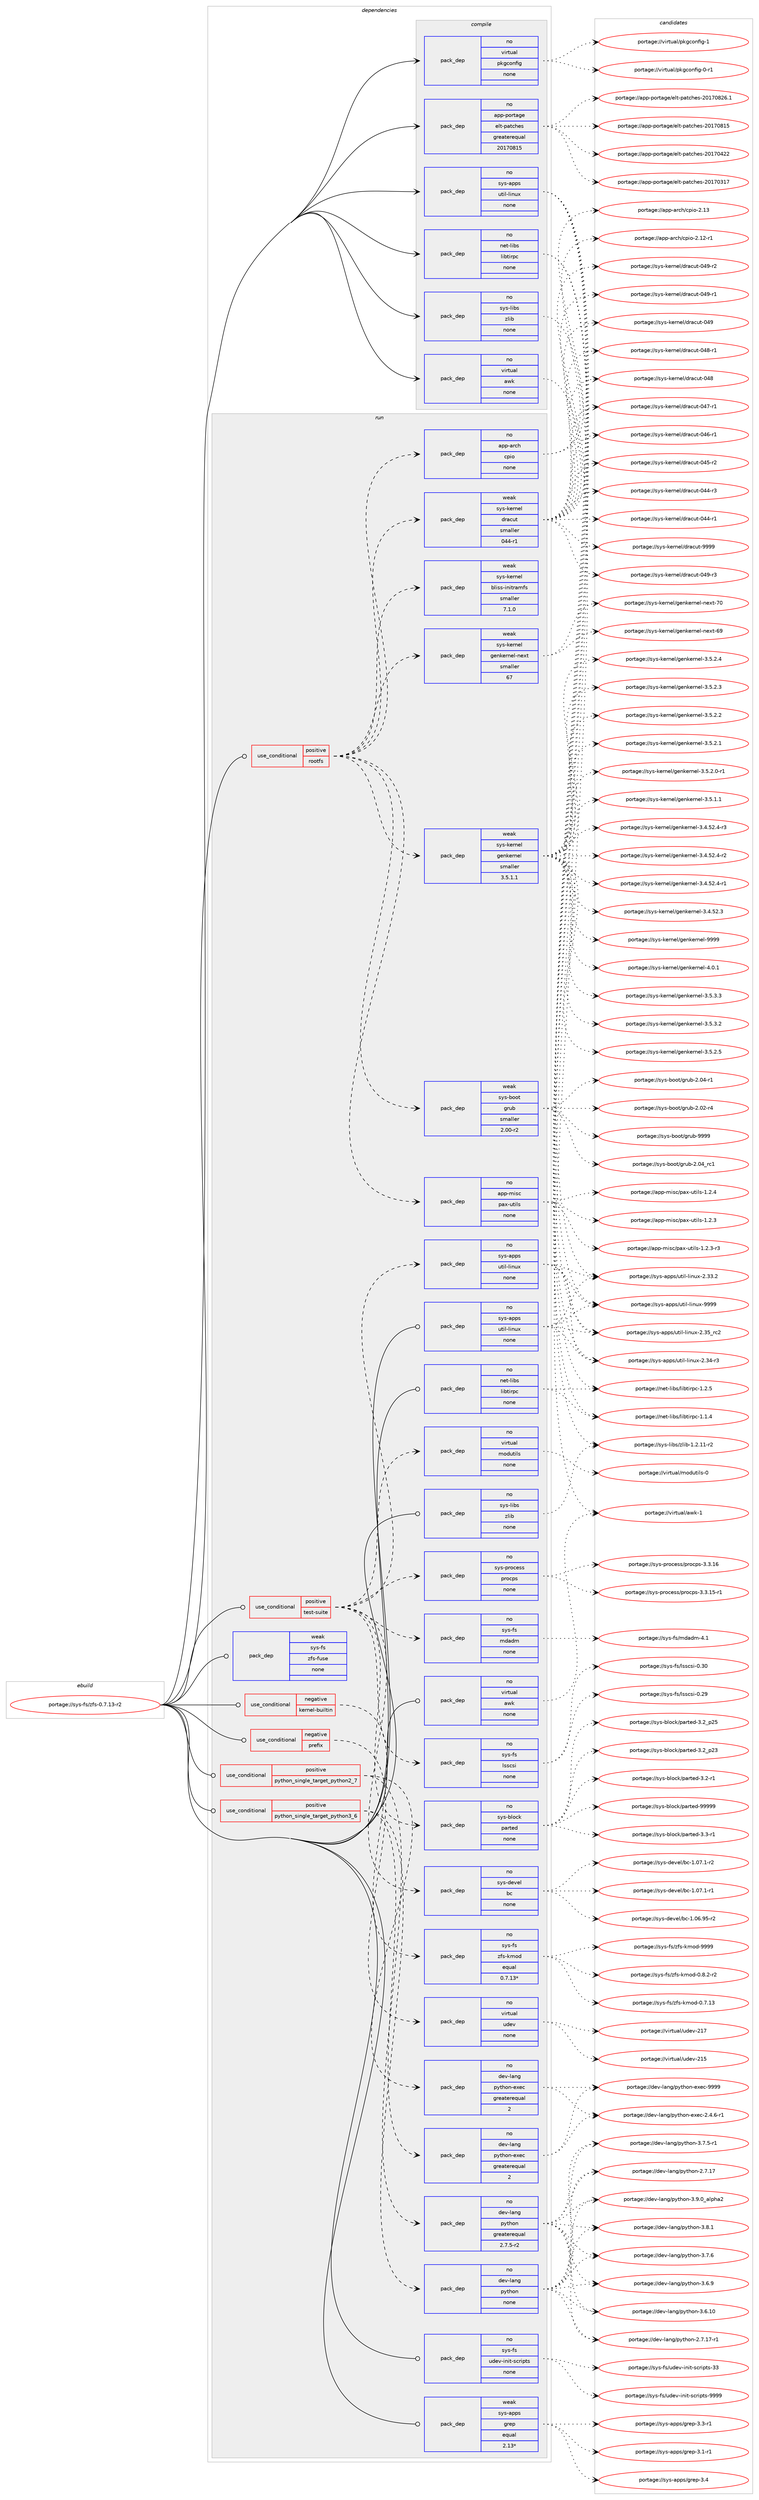 digraph prolog {

# *************
# Graph options
# *************

newrank=true;
concentrate=true;
compound=true;
graph [rankdir=LR,fontname=Helvetica,fontsize=10,ranksep=1.5];#, ranksep=2.5, nodesep=0.2];
edge  [arrowhead=vee];
node  [fontname=Helvetica,fontsize=10];

# **********
# The ebuild
# **********

subgraph cluster_leftcol {
color=gray;
rank=same;
label=<<i>ebuild</i>>;
id [label="portage://sys-fs/zfs-0.7.13-r2", color=red, width=4, href="../sys-fs/zfs-0.7.13-r2.svg"];
}

# ****************
# The dependencies
# ****************

subgraph cluster_midcol {
color=gray;
label=<<i>dependencies</i>>;
subgraph cluster_compile {
fillcolor="#eeeeee";
style=filled;
label=<<i>compile</i>>;
subgraph pack37949 {
dependency48267 [label=<<TABLE BORDER="0" CELLBORDER="1" CELLSPACING="0" CELLPADDING="4" WIDTH="220"><TR><TD ROWSPAN="6" CELLPADDING="30">pack_dep</TD></TR><TR><TD WIDTH="110">no</TD></TR><TR><TD>app-portage</TD></TR><TR><TD>elt-patches</TD></TR><TR><TD>greaterequal</TD></TR><TR><TD>20170815</TD></TR></TABLE>>, shape=none, color=blue];
}
id:e -> dependency48267:w [weight=20,style="solid",arrowhead="vee"];
subgraph pack37950 {
dependency48268 [label=<<TABLE BORDER="0" CELLBORDER="1" CELLSPACING="0" CELLPADDING="4" WIDTH="220"><TR><TD ROWSPAN="6" CELLPADDING="30">pack_dep</TD></TR><TR><TD WIDTH="110">no</TD></TR><TR><TD>net-libs</TD></TR><TR><TD>libtirpc</TD></TR><TR><TD>none</TD></TR><TR><TD></TD></TR></TABLE>>, shape=none, color=blue];
}
id:e -> dependency48268:w [weight=20,style="solid",arrowhead="vee"];
subgraph pack37951 {
dependency48269 [label=<<TABLE BORDER="0" CELLBORDER="1" CELLSPACING="0" CELLPADDING="4" WIDTH="220"><TR><TD ROWSPAN="6" CELLPADDING="30">pack_dep</TD></TR><TR><TD WIDTH="110">no</TD></TR><TR><TD>sys-apps</TD></TR><TR><TD>util-linux</TD></TR><TR><TD>none</TD></TR><TR><TD></TD></TR></TABLE>>, shape=none, color=blue];
}
id:e -> dependency48269:w [weight=20,style="solid",arrowhead="vee"];
subgraph pack37952 {
dependency48270 [label=<<TABLE BORDER="0" CELLBORDER="1" CELLSPACING="0" CELLPADDING="4" WIDTH="220"><TR><TD ROWSPAN="6" CELLPADDING="30">pack_dep</TD></TR><TR><TD WIDTH="110">no</TD></TR><TR><TD>sys-libs</TD></TR><TR><TD>zlib</TD></TR><TR><TD>none</TD></TR><TR><TD></TD></TR></TABLE>>, shape=none, color=blue];
}
id:e -> dependency48270:w [weight=20,style="solid",arrowhead="vee"];
subgraph pack37953 {
dependency48271 [label=<<TABLE BORDER="0" CELLBORDER="1" CELLSPACING="0" CELLPADDING="4" WIDTH="220"><TR><TD ROWSPAN="6" CELLPADDING="30">pack_dep</TD></TR><TR><TD WIDTH="110">no</TD></TR><TR><TD>virtual</TD></TR><TR><TD>awk</TD></TR><TR><TD>none</TD></TR><TR><TD></TD></TR></TABLE>>, shape=none, color=blue];
}
id:e -> dependency48271:w [weight=20,style="solid",arrowhead="vee"];
subgraph pack37954 {
dependency48272 [label=<<TABLE BORDER="0" CELLBORDER="1" CELLSPACING="0" CELLPADDING="4" WIDTH="220"><TR><TD ROWSPAN="6" CELLPADDING="30">pack_dep</TD></TR><TR><TD WIDTH="110">no</TD></TR><TR><TD>virtual</TD></TR><TR><TD>pkgconfig</TD></TR><TR><TD>none</TD></TR><TR><TD></TD></TR></TABLE>>, shape=none, color=blue];
}
id:e -> dependency48272:w [weight=20,style="solid",arrowhead="vee"];
}
subgraph cluster_compileandrun {
fillcolor="#eeeeee";
style=filled;
label=<<i>compile and run</i>>;
}
subgraph cluster_run {
fillcolor="#eeeeee";
style=filled;
label=<<i>run</i>>;
subgraph cond9109 {
dependency48273 [label=<<TABLE BORDER="0" CELLBORDER="1" CELLSPACING="0" CELLPADDING="4"><TR><TD ROWSPAN="3" CELLPADDING="10">use_conditional</TD></TR><TR><TD>negative</TD></TR><TR><TD>kernel-builtin</TD></TR></TABLE>>, shape=none, color=red];
subgraph pack37955 {
dependency48274 [label=<<TABLE BORDER="0" CELLBORDER="1" CELLSPACING="0" CELLPADDING="4" WIDTH="220"><TR><TD ROWSPAN="6" CELLPADDING="30">pack_dep</TD></TR><TR><TD WIDTH="110">no</TD></TR><TR><TD>sys-fs</TD></TR><TR><TD>zfs-kmod</TD></TR><TR><TD>equal</TD></TR><TR><TD>0.7.13*</TD></TR></TABLE>>, shape=none, color=blue];
}
dependency48273:e -> dependency48274:w [weight=20,style="dashed",arrowhead="vee"];
}
id:e -> dependency48273:w [weight=20,style="solid",arrowhead="odot"];
subgraph cond9110 {
dependency48275 [label=<<TABLE BORDER="0" CELLBORDER="1" CELLSPACING="0" CELLPADDING="4"><TR><TD ROWSPAN="3" CELLPADDING="10">use_conditional</TD></TR><TR><TD>negative</TD></TR><TR><TD>prefix</TD></TR></TABLE>>, shape=none, color=red];
subgraph pack37956 {
dependency48276 [label=<<TABLE BORDER="0" CELLBORDER="1" CELLSPACING="0" CELLPADDING="4" WIDTH="220"><TR><TD ROWSPAN="6" CELLPADDING="30">pack_dep</TD></TR><TR><TD WIDTH="110">no</TD></TR><TR><TD>virtual</TD></TR><TR><TD>udev</TD></TR><TR><TD>none</TD></TR><TR><TD></TD></TR></TABLE>>, shape=none, color=blue];
}
dependency48275:e -> dependency48276:w [weight=20,style="dashed",arrowhead="vee"];
}
id:e -> dependency48275:w [weight=20,style="solid",arrowhead="odot"];
subgraph cond9111 {
dependency48277 [label=<<TABLE BORDER="0" CELLBORDER="1" CELLSPACING="0" CELLPADDING="4"><TR><TD ROWSPAN="3" CELLPADDING="10">use_conditional</TD></TR><TR><TD>positive</TD></TR><TR><TD>python_single_target_python2_7</TD></TR></TABLE>>, shape=none, color=red];
subgraph pack37957 {
dependency48278 [label=<<TABLE BORDER="0" CELLBORDER="1" CELLSPACING="0" CELLPADDING="4" WIDTH="220"><TR><TD ROWSPAN="6" CELLPADDING="30">pack_dep</TD></TR><TR><TD WIDTH="110">no</TD></TR><TR><TD>dev-lang</TD></TR><TR><TD>python</TD></TR><TR><TD>greaterequal</TD></TR><TR><TD>2.7.5-r2</TD></TR></TABLE>>, shape=none, color=blue];
}
dependency48277:e -> dependency48278:w [weight=20,style="dashed",arrowhead="vee"];
subgraph pack37958 {
dependency48279 [label=<<TABLE BORDER="0" CELLBORDER="1" CELLSPACING="0" CELLPADDING="4" WIDTH="220"><TR><TD ROWSPAN="6" CELLPADDING="30">pack_dep</TD></TR><TR><TD WIDTH="110">no</TD></TR><TR><TD>dev-lang</TD></TR><TR><TD>python-exec</TD></TR><TR><TD>greaterequal</TD></TR><TR><TD>2</TD></TR></TABLE>>, shape=none, color=blue];
}
dependency48277:e -> dependency48279:w [weight=20,style="dashed",arrowhead="vee"];
}
id:e -> dependency48277:w [weight=20,style="solid",arrowhead="odot"];
subgraph cond9112 {
dependency48280 [label=<<TABLE BORDER="0" CELLBORDER="1" CELLSPACING="0" CELLPADDING="4"><TR><TD ROWSPAN="3" CELLPADDING="10">use_conditional</TD></TR><TR><TD>positive</TD></TR><TR><TD>python_single_target_python3_6</TD></TR></TABLE>>, shape=none, color=red];
subgraph pack37959 {
dependency48281 [label=<<TABLE BORDER="0" CELLBORDER="1" CELLSPACING="0" CELLPADDING="4" WIDTH="220"><TR><TD ROWSPAN="6" CELLPADDING="30">pack_dep</TD></TR><TR><TD WIDTH="110">no</TD></TR><TR><TD>dev-lang</TD></TR><TR><TD>python</TD></TR><TR><TD>none</TD></TR><TR><TD></TD></TR></TABLE>>, shape=none, color=blue];
}
dependency48280:e -> dependency48281:w [weight=20,style="dashed",arrowhead="vee"];
subgraph pack37960 {
dependency48282 [label=<<TABLE BORDER="0" CELLBORDER="1" CELLSPACING="0" CELLPADDING="4" WIDTH="220"><TR><TD ROWSPAN="6" CELLPADDING="30">pack_dep</TD></TR><TR><TD WIDTH="110">no</TD></TR><TR><TD>dev-lang</TD></TR><TR><TD>python-exec</TD></TR><TR><TD>greaterequal</TD></TR><TR><TD>2</TD></TR></TABLE>>, shape=none, color=blue];
}
dependency48280:e -> dependency48282:w [weight=20,style="dashed",arrowhead="vee"];
}
id:e -> dependency48280:w [weight=20,style="solid",arrowhead="odot"];
subgraph cond9113 {
dependency48283 [label=<<TABLE BORDER="0" CELLBORDER="1" CELLSPACING="0" CELLPADDING="4"><TR><TD ROWSPAN="3" CELLPADDING="10">use_conditional</TD></TR><TR><TD>positive</TD></TR><TR><TD>rootfs</TD></TR></TABLE>>, shape=none, color=red];
subgraph pack37961 {
dependency48284 [label=<<TABLE BORDER="0" CELLBORDER="1" CELLSPACING="0" CELLPADDING="4" WIDTH="220"><TR><TD ROWSPAN="6" CELLPADDING="30">pack_dep</TD></TR><TR><TD WIDTH="110">no</TD></TR><TR><TD>app-arch</TD></TR><TR><TD>cpio</TD></TR><TR><TD>none</TD></TR><TR><TD></TD></TR></TABLE>>, shape=none, color=blue];
}
dependency48283:e -> dependency48284:w [weight=20,style="dashed",arrowhead="vee"];
subgraph pack37962 {
dependency48285 [label=<<TABLE BORDER="0" CELLBORDER="1" CELLSPACING="0" CELLPADDING="4" WIDTH="220"><TR><TD ROWSPAN="6" CELLPADDING="30">pack_dep</TD></TR><TR><TD WIDTH="110">no</TD></TR><TR><TD>app-misc</TD></TR><TR><TD>pax-utils</TD></TR><TR><TD>none</TD></TR><TR><TD></TD></TR></TABLE>>, shape=none, color=blue];
}
dependency48283:e -> dependency48285:w [weight=20,style="dashed",arrowhead="vee"];
subgraph pack37963 {
dependency48286 [label=<<TABLE BORDER="0" CELLBORDER="1" CELLSPACING="0" CELLPADDING="4" WIDTH="220"><TR><TD ROWSPAN="6" CELLPADDING="30">pack_dep</TD></TR><TR><TD WIDTH="110">weak</TD></TR><TR><TD>sys-boot</TD></TR><TR><TD>grub</TD></TR><TR><TD>smaller</TD></TR><TR><TD>2.00-r2</TD></TR></TABLE>>, shape=none, color=blue];
}
dependency48283:e -> dependency48286:w [weight=20,style="dashed",arrowhead="vee"];
subgraph pack37964 {
dependency48287 [label=<<TABLE BORDER="0" CELLBORDER="1" CELLSPACING="0" CELLPADDING="4" WIDTH="220"><TR><TD ROWSPAN="6" CELLPADDING="30">pack_dep</TD></TR><TR><TD WIDTH="110">weak</TD></TR><TR><TD>sys-kernel</TD></TR><TR><TD>genkernel</TD></TR><TR><TD>smaller</TD></TR><TR><TD>3.5.1.1</TD></TR></TABLE>>, shape=none, color=blue];
}
dependency48283:e -> dependency48287:w [weight=20,style="dashed",arrowhead="vee"];
subgraph pack37965 {
dependency48288 [label=<<TABLE BORDER="0" CELLBORDER="1" CELLSPACING="0" CELLPADDING="4" WIDTH="220"><TR><TD ROWSPAN="6" CELLPADDING="30">pack_dep</TD></TR><TR><TD WIDTH="110">weak</TD></TR><TR><TD>sys-kernel</TD></TR><TR><TD>genkernel-next</TD></TR><TR><TD>smaller</TD></TR><TR><TD>67</TD></TR></TABLE>>, shape=none, color=blue];
}
dependency48283:e -> dependency48288:w [weight=20,style="dashed",arrowhead="vee"];
subgraph pack37966 {
dependency48289 [label=<<TABLE BORDER="0" CELLBORDER="1" CELLSPACING="0" CELLPADDING="4" WIDTH="220"><TR><TD ROWSPAN="6" CELLPADDING="30">pack_dep</TD></TR><TR><TD WIDTH="110">weak</TD></TR><TR><TD>sys-kernel</TD></TR><TR><TD>bliss-initramfs</TD></TR><TR><TD>smaller</TD></TR><TR><TD>7.1.0</TD></TR></TABLE>>, shape=none, color=blue];
}
dependency48283:e -> dependency48289:w [weight=20,style="dashed",arrowhead="vee"];
subgraph pack37967 {
dependency48290 [label=<<TABLE BORDER="0" CELLBORDER="1" CELLSPACING="0" CELLPADDING="4" WIDTH="220"><TR><TD ROWSPAN="6" CELLPADDING="30">pack_dep</TD></TR><TR><TD WIDTH="110">weak</TD></TR><TR><TD>sys-kernel</TD></TR><TR><TD>dracut</TD></TR><TR><TD>smaller</TD></TR><TR><TD>044-r1</TD></TR></TABLE>>, shape=none, color=blue];
}
dependency48283:e -> dependency48290:w [weight=20,style="dashed",arrowhead="vee"];
}
id:e -> dependency48283:w [weight=20,style="solid",arrowhead="odot"];
subgraph cond9114 {
dependency48291 [label=<<TABLE BORDER="0" CELLBORDER="1" CELLSPACING="0" CELLPADDING="4"><TR><TD ROWSPAN="3" CELLPADDING="10">use_conditional</TD></TR><TR><TD>positive</TD></TR><TR><TD>test-suite</TD></TR></TABLE>>, shape=none, color=red];
subgraph pack37968 {
dependency48292 [label=<<TABLE BORDER="0" CELLBORDER="1" CELLSPACING="0" CELLPADDING="4" WIDTH="220"><TR><TD ROWSPAN="6" CELLPADDING="30">pack_dep</TD></TR><TR><TD WIDTH="110">no</TD></TR><TR><TD>sys-apps</TD></TR><TR><TD>util-linux</TD></TR><TR><TD>none</TD></TR><TR><TD></TD></TR></TABLE>>, shape=none, color=blue];
}
dependency48291:e -> dependency48292:w [weight=20,style="dashed",arrowhead="vee"];
subgraph pack37969 {
dependency48293 [label=<<TABLE BORDER="0" CELLBORDER="1" CELLSPACING="0" CELLPADDING="4" WIDTH="220"><TR><TD ROWSPAN="6" CELLPADDING="30">pack_dep</TD></TR><TR><TD WIDTH="110">no</TD></TR><TR><TD>sys-devel</TD></TR><TR><TD>bc</TD></TR><TR><TD>none</TD></TR><TR><TD></TD></TR></TABLE>>, shape=none, color=blue];
}
dependency48291:e -> dependency48293:w [weight=20,style="dashed",arrowhead="vee"];
subgraph pack37970 {
dependency48294 [label=<<TABLE BORDER="0" CELLBORDER="1" CELLSPACING="0" CELLPADDING="4" WIDTH="220"><TR><TD ROWSPAN="6" CELLPADDING="30">pack_dep</TD></TR><TR><TD WIDTH="110">no</TD></TR><TR><TD>sys-block</TD></TR><TR><TD>parted</TD></TR><TR><TD>none</TD></TR><TR><TD></TD></TR></TABLE>>, shape=none, color=blue];
}
dependency48291:e -> dependency48294:w [weight=20,style="dashed",arrowhead="vee"];
subgraph pack37971 {
dependency48295 [label=<<TABLE BORDER="0" CELLBORDER="1" CELLSPACING="0" CELLPADDING="4" WIDTH="220"><TR><TD ROWSPAN="6" CELLPADDING="30">pack_dep</TD></TR><TR><TD WIDTH="110">no</TD></TR><TR><TD>sys-fs</TD></TR><TR><TD>lsscsi</TD></TR><TR><TD>none</TD></TR><TR><TD></TD></TR></TABLE>>, shape=none, color=blue];
}
dependency48291:e -> dependency48295:w [weight=20,style="dashed",arrowhead="vee"];
subgraph pack37972 {
dependency48296 [label=<<TABLE BORDER="0" CELLBORDER="1" CELLSPACING="0" CELLPADDING="4" WIDTH="220"><TR><TD ROWSPAN="6" CELLPADDING="30">pack_dep</TD></TR><TR><TD WIDTH="110">no</TD></TR><TR><TD>sys-fs</TD></TR><TR><TD>mdadm</TD></TR><TR><TD>none</TD></TR><TR><TD></TD></TR></TABLE>>, shape=none, color=blue];
}
dependency48291:e -> dependency48296:w [weight=20,style="dashed",arrowhead="vee"];
subgraph pack37973 {
dependency48297 [label=<<TABLE BORDER="0" CELLBORDER="1" CELLSPACING="0" CELLPADDING="4" WIDTH="220"><TR><TD ROWSPAN="6" CELLPADDING="30">pack_dep</TD></TR><TR><TD WIDTH="110">no</TD></TR><TR><TD>sys-process</TD></TR><TR><TD>procps</TD></TR><TR><TD>none</TD></TR><TR><TD></TD></TR></TABLE>>, shape=none, color=blue];
}
dependency48291:e -> dependency48297:w [weight=20,style="dashed",arrowhead="vee"];
subgraph pack37974 {
dependency48298 [label=<<TABLE BORDER="0" CELLBORDER="1" CELLSPACING="0" CELLPADDING="4" WIDTH="220"><TR><TD ROWSPAN="6" CELLPADDING="30">pack_dep</TD></TR><TR><TD WIDTH="110">no</TD></TR><TR><TD>virtual</TD></TR><TR><TD>modutils</TD></TR><TR><TD>none</TD></TR><TR><TD></TD></TR></TABLE>>, shape=none, color=blue];
}
dependency48291:e -> dependency48298:w [weight=20,style="dashed",arrowhead="vee"];
}
id:e -> dependency48291:w [weight=20,style="solid",arrowhead="odot"];
subgraph pack37975 {
dependency48299 [label=<<TABLE BORDER="0" CELLBORDER="1" CELLSPACING="0" CELLPADDING="4" WIDTH="220"><TR><TD ROWSPAN="6" CELLPADDING="30">pack_dep</TD></TR><TR><TD WIDTH="110">no</TD></TR><TR><TD>net-libs</TD></TR><TR><TD>libtirpc</TD></TR><TR><TD>none</TD></TR><TR><TD></TD></TR></TABLE>>, shape=none, color=blue];
}
id:e -> dependency48299:w [weight=20,style="solid",arrowhead="odot"];
subgraph pack37976 {
dependency48300 [label=<<TABLE BORDER="0" CELLBORDER="1" CELLSPACING="0" CELLPADDING="4" WIDTH="220"><TR><TD ROWSPAN="6" CELLPADDING="30">pack_dep</TD></TR><TR><TD WIDTH="110">no</TD></TR><TR><TD>sys-apps</TD></TR><TR><TD>util-linux</TD></TR><TR><TD>none</TD></TR><TR><TD></TD></TR></TABLE>>, shape=none, color=blue];
}
id:e -> dependency48300:w [weight=20,style="solid",arrowhead="odot"];
subgraph pack37977 {
dependency48301 [label=<<TABLE BORDER="0" CELLBORDER="1" CELLSPACING="0" CELLPADDING="4" WIDTH="220"><TR><TD ROWSPAN="6" CELLPADDING="30">pack_dep</TD></TR><TR><TD WIDTH="110">no</TD></TR><TR><TD>sys-fs</TD></TR><TR><TD>udev-init-scripts</TD></TR><TR><TD>none</TD></TR><TR><TD></TD></TR></TABLE>>, shape=none, color=blue];
}
id:e -> dependency48301:w [weight=20,style="solid",arrowhead="odot"];
subgraph pack37978 {
dependency48302 [label=<<TABLE BORDER="0" CELLBORDER="1" CELLSPACING="0" CELLPADDING="4" WIDTH="220"><TR><TD ROWSPAN="6" CELLPADDING="30">pack_dep</TD></TR><TR><TD WIDTH="110">no</TD></TR><TR><TD>sys-libs</TD></TR><TR><TD>zlib</TD></TR><TR><TD>none</TD></TR><TR><TD></TD></TR></TABLE>>, shape=none, color=blue];
}
id:e -> dependency48302:w [weight=20,style="solid",arrowhead="odot"];
subgraph pack37979 {
dependency48303 [label=<<TABLE BORDER="0" CELLBORDER="1" CELLSPACING="0" CELLPADDING="4" WIDTH="220"><TR><TD ROWSPAN="6" CELLPADDING="30">pack_dep</TD></TR><TR><TD WIDTH="110">no</TD></TR><TR><TD>virtual</TD></TR><TR><TD>awk</TD></TR><TR><TD>none</TD></TR><TR><TD></TD></TR></TABLE>>, shape=none, color=blue];
}
id:e -> dependency48303:w [weight=20,style="solid",arrowhead="odot"];
subgraph pack37980 {
dependency48304 [label=<<TABLE BORDER="0" CELLBORDER="1" CELLSPACING="0" CELLPADDING="4" WIDTH="220"><TR><TD ROWSPAN="6" CELLPADDING="30">pack_dep</TD></TR><TR><TD WIDTH="110">weak</TD></TR><TR><TD>sys-apps</TD></TR><TR><TD>grep</TD></TR><TR><TD>equal</TD></TR><TR><TD>2.13*</TD></TR></TABLE>>, shape=none, color=blue];
}
id:e -> dependency48304:w [weight=20,style="solid",arrowhead="odot"];
subgraph pack37981 {
dependency48305 [label=<<TABLE BORDER="0" CELLBORDER="1" CELLSPACING="0" CELLPADDING="4" WIDTH="220"><TR><TD ROWSPAN="6" CELLPADDING="30">pack_dep</TD></TR><TR><TD WIDTH="110">weak</TD></TR><TR><TD>sys-fs</TD></TR><TR><TD>zfs-fuse</TD></TR><TR><TD>none</TD></TR><TR><TD></TD></TR></TABLE>>, shape=none, color=blue];
}
id:e -> dependency48305:w [weight=20,style="solid",arrowhead="odot"];
}
}

# **************
# The candidates
# **************

subgraph cluster_choices {
rank=same;
color=gray;
label=<<i>candidates</i>>;

subgraph choice37949 {
color=black;
nodesep=1;
choice971121124511211111411697103101471011081164511297116991041011154550484955485650544649 [label="portage://app-portage/elt-patches-20170826.1", color=red, width=4,href="../app-portage/elt-patches-20170826.1.svg"];
choice97112112451121111141169710310147101108116451129711699104101115455048495548564953 [label="portage://app-portage/elt-patches-20170815", color=red, width=4,href="../app-portage/elt-patches-20170815.svg"];
choice97112112451121111141169710310147101108116451129711699104101115455048495548525050 [label="portage://app-portage/elt-patches-20170422", color=red, width=4,href="../app-portage/elt-patches-20170422.svg"];
choice97112112451121111141169710310147101108116451129711699104101115455048495548514955 [label="portage://app-portage/elt-patches-20170317", color=red, width=4,href="../app-portage/elt-patches-20170317.svg"];
dependency48267:e -> choice971121124511211111411697103101471011081164511297116991041011154550484955485650544649:w [style=dotted,weight="100"];
dependency48267:e -> choice97112112451121111141169710310147101108116451129711699104101115455048495548564953:w [style=dotted,weight="100"];
dependency48267:e -> choice97112112451121111141169710310147101108116451129711699104101115455048495548525050:w [style=dotted,weight="100"];
dependency48267:e -> choice97112112451121111141169710310147101108116451129711699104101115455048495548514955:w [style=dotted,weight="100"];
}
subgraph choice37950 {
color=black;
nodesep=1;
choice1101011164510810598115471081059811610511411299454946504653 [label="portage://net-libs/libtirpc-1.2.5", color=red, width=4,href="../net-libs/libtirpc-1.2.5.svg"];
choice1101011164510810598115471081059811610511411299454946494652 [label="portage://net-libs/libtirpc-1.1.4", color=red, width=4,href="../net-libs/libtirpc-1.1.4.svg"];
dependency48268:e -> choice1101011164510810598115471081059811610511411299454946504653:w [style=dotted,weight="100"];
dependency48268:e -> choice1101011164510810598115471081059811610511411299454946494652:w [style=dotted,weight="100"];
}
subgraph choice37951 {
color=black;
nodesep=1;
choice115121115459711211211547117116105108451081051101171204557575757 [label="portage://sys-apps/util-linux-9999", color=red, width=4,href="../sys-apps/util-linux-9999.svg"];
choice115121115459711211211547117116105108451081051101171204550465153951149950 [label="portage://sys-apps/util-linux-2.35_rc2", color=red, width=4,href="../sys-apps/util-linux-2.35_rc2.svg"];
choice1151211154597112112115471171161051084510810511011712045504651524511451 [label="portage://sys-apps/util-linux-2.34-r3", color=red, width=4,href="../sys-apps/util-linux-2.34-r3.svg"];
choice1151211154597112112115471171161051084510810511011712045504651514650 [label="portage://sys-apps/util-linux-2.33.2", color=red, width=4,href="../sys-apps/util-linux-2.33.2.svg"];
dependency48269:e -> choice115121115459711211211547117116105108451081051101171204557575757:w [style=dotted,weight="100"];
dependency48269:e -> choice115121115459711211211547117116105108451081051101171204550465153951149950:w [style=dotted,weight="100"];
dependency48269:e -> choice1151211154597112112115471171161051084510810511011712045504651524511451:w [style=dotted,weight="100"];
dependency48269:e -> choice1151211154597112112115471171161051084510810511011712045504651514650:w [style=dotted,weight="100"];
}
subgraph choice37952 {
color=black;
nodesep=1;
choice11512111545108105981154712210810598454946504649494511450 [label="portage://sys-libs/zlib-1.2.11-r2", color=red, width=4,href="../sys-libs/zlib-1.2.11-r2.svg"];
dependency48270:e -> choice11512111545108105981154712210810598454946504649494511450:w [style=dotted,weight="100"];
}
subgraph choice37953 {
color=black;
nodesep=1;
choice1181051141161179710847971191074549 [label="portage://virtual/awk-1", color=red, width=4,href="../virtual/awk-1.svg"];
dependency48271:e -> choice1181051141161179710847971191074549:w [style=dotted,weight="100"];
}
subgraph choice37954 {
color=black;
nodesep=1;
choice1181051141161179710847112107103991111101021051034549 [label="portage://virtual/pkgconfig-1", color=red, width=4,href="../virtual/pkgconfig-1.svg"];
choice11810511411611797108471121071039911111010210510345484511449 [label="portage://virtual/pkgconfig-0-r1", color=red, width=4,href="../virtual/pkgconfig-0-r1.svg"];
dependency48272:e -> choice1181051141161179710847112107103991111101021051034549:w [style=dotted,weight="100"];
dependency48272:e -> choice11810511411611797108471121071039911111010210510345484511449:w [style=dotted,weight="100"];
}
subgraph choice37955 {
color=black;
nodesep=1;
choice1151211154510211547122102115451071091111004557575757 [label="portage://sys-fs/zfs-kmod-9999", color=red, width=4,href="../sys-fs/zfs-kmod-9999.svg"];
choice1151211154510211547122102115451071091111004548465646504511450 [label="portage://sys-fs/zfs-kmod-0.8.2-r2", color=red, width=4,href="../sys-fs/zfs-kmod-0.8.2-r2.svg"];
choice11512111545102115471221021154510710911110045484655464951 [label="portage://sys-fs/zfs-kmod-0.7.13", color=red, width=4,href="../sys-fs/zfs-kmod-0.7.13.svg"];
dependency48274:e -> choice1151211154510211547122102115451071091111004557575757:w [style=dotted,weight="100"];
dependency48274:e -> choice1151211154510211547122102115451071091111004548465646504511450:w [style=dotted,weight="100"];
dependency48274:e -> choice11512111545102115471221021154510710911110045484655464951:w [style=dotted,weight="100"];
}
subgraph choice37956 {
color=black;
nodesep=1;
choice118105114116117971084711710010111845504955 [label="portage://virtual/udev-217", color=red, width=4,href="../virtual/udev-217.svg"];
choice118105114116117971084711710010111845504953 [label="portage://virtual/udev-215", color=red, width=4,href="../virtual/udev-215.svg"];
dependency48276:e -> choice118105114116117971084711710010111845504955:w [style=dotted,weight="100"];
dependency48276:e -> choice118105114116117971084711710010111845504953:w [style=dotted,weight="100"];
}
subgraph choice37957 {
color=black;
nodesep=1;
choice10010111845108971101034711212111610411111045514657464895971081121049750 [label="portage://dev-lang/python-3.9.0_alpha2", color=red, width=4,href="../dev-lang/python-3.9.0_alpha2.svg"];
choice100101118451089711010347112121116104111110455146564649 [label="portage://dev-lang/python-3.8.1", color=red, width=4,href="../dev-lang/python-3.8.1.svg"];
choice100101118451089711010347112121116104111110455146554654 [label="portage://dev-lang/python-3.7.6", color=red, width=4,href="../dev-lang/python-3.7.6.svg"];
choice1001011184510897110103471121211161041111104551465546534511449 [label="portage://dev-lang/python-3.7.5-r1", color=red, width=4,href="../dev-lang/python-3.7.5-r1.svg"];
choice100101118451089711010347112121116104111110455146544657 [label="portage://dev-lang/python-3.6.9", color=red, width=4,href="../dev-lang/python-3.6.9.svg"];
choice10010111845108971101034711212111610411111045514654464948 [label="portage://dev-lang/python-3.6.10", color=red, width=4,href="../dev-lang/python-3.6.10.svg"];
choice100101118451089711010347112121116104111110455046554649554511449 [label="portage://dev-lang/python-2.7.17-r1", color=red, width=4,href="../dev-lang/python-2.7.17-r1.svg"];
choice10010111845108971101034711212111610411111045504655464955 [label="portage://dev-lang/python-2.7.17", color=red, width=4,href="../dev-lang/python-2.7.17.svg"];
dependency48278:e -> choice10010111845108971101034711212111610411111045514657464895971081121049750:w [style=dotted,weight="100"];
dependency48278:e -> choice100101118451089711010347112121116104111110455146564649:w [style=dotted,weight="100"];
dependency48278:e -> choice100101118451089711010347112121116104111110455146554654:w [style=dotted,weight="100"];
dependency48278:e -> choice1001011184510897110103471121211161041111104551465546534511449:w [style=dotted,weight="100"];
dependency48278:e -> choice100101118451089711010347112121116104111110455146544657:w [style=dotted,weight="100"];
dependency48278:e -> choice10010111845108971101034711212111610411111045514654464948:w [style=dotted,weight="100"];
dependency48278:e -> choice100101118451089711010347112121116104111110455046554649554511449:w [style=dotted,weight="100"];
dependency48278:e -> choice10010111845108971101034711212111610411111045504655464955:w [style=dotted,weight="100"];
}
subgraph choice37958 {
color=black;
nodesep=1;
choice10010111845108971101034711212111610411111045101120101994557575757 [label="portage://dev-lang/python-exec-9999", color=red, width=4,href="../dev-lang/python-exec-9999.svg"];
choice10010111845108971101034711212111610411111045101120101994550465246544511449 [label="portage://dev-lang/python-exec-2.4.6-r1", color=red, width=4,href="../dev-lang/python-exec-2.4.6-r1.svg"];
dependency48279:e -> choice10010111845108971101034711212111610411111045101120101994557575757:w [style=dotted,weight="100"];
dependency48279:e -> choice10010111845108971101034711212111610411111045101120101994550465246544511449:w [style=dotted,weight="100"];
}
subgraph choice37959 {
color=black;
nodesep=1;
choice10010111845108971101034711212111610411111045514657464895971081121049750 [label="portage://dev-lang/python-3.9.0_alpha2", color=red, width=4,href="../dev-lang/python-3.9.0_alpha2.svg"];
choice100101118451089711010347112121116104111110455146564649 [label="portage://dev-lang/python-3.8.1", color=red, width=4,href="../dev-lang/python-3.8.1.svg"];
choice100101118451089711010347112121116104111110455146554654 [label="portage://dev-lang/python-3.7.6", color=red, width=4,href="../dev-lang/python-3.7.6.svg"];
choice1001011184510897110103471121211161041111104551465546534511449 [label="portage://dev-lang/python-3.7.5-r1", color=red, width=4,href="../dev-lang/python-3.7.5-r1.svg"];
choice100101118451089711010347112121116104111110455146544657 [label="portage://dev-lang/python-3.6.9", color=red, width=4,href="../dev-lang/python-3.6.9.svg"];
choice10010111845108971101034711212111610411111045514654464948 [label="portage://dev-lang/python-3.6.10", color=red, width=4,href="../dev-lang/python-3.6.10.svg"];
choice100101118451089711010347112121116104111110455046554649554511449 [label="portage://dev-lang/python-2.7.17-r1", color=red, width=4,href="../dev-lang/python-2.7.17-r1.svg"];
choice10010111845108971101034711212111610411111045504655464955 [label="portage://dev-lang/python-2.7.17", color=red, width=4,href="../dev-lang/python-2.7.17.svg"];
dependency48281:e -> choice10010111845108971101034711212111610411111045514657464895971081121049750:w [style=dotted,weight="100"];
dependency48281:e -> choice100101118451089711010347112121116104111110455146564649:w [style=dotted,weight="100"];
dependency48281:e -> choice100101118451089711010347112121116104111110455146554654:w [style=dotted,weight="100"];
dependency48281:e -> choice1001011184510897110103471121211161041111104551465546534511449:w [style=dotted,weight="100"];
dependency48281:e -> choice100101118451089711010347112121116104111110455146544657:w [style=dotted,weight="100"];
dependency48281:e -> choice10010111845108971101034711212111610411111045514654464948:w [style=dotted,weight="100"];
dependency48281:e -> choice100101118451089711010347112121116104111110455046554649554511449:w [style=dotted,weight="100"];
dependency48281:e -> choice10010111845108971101034711212111610411111045504655464955:w [style=dotted,weight="100"];
}
subgraph choice37960 {
color=black;
nodesep=1;
choice10010111845108971101034711212111610411111045101120101994557575757 [label="portage://dev-lang/python-exec-9999", color=red, width=4,href="../dev-lang/python-exec-9999.svg"];
choice10010111845108971101034711212111610411111045101120101994550465246544511449 [label="portage://dev-lang/python-exec-2.4.6-r1", color=red, width=4,href="../dev-lang/python-exec-2.4.6-r1.svg"];
dependency48282:e -> choice10010111845108971101034711212111610411111045101120101994557575757:w [style=dotted,weight="100"];
dependency48282:e -> choice10010111845108971101034711212111610411111045101120101994550465246544511449:w [style=dotted,weight="100"];
}
subgraph choice37961 {
color=black;
nodesep=1;
choice9711211245971149910447991121051114550464951 [label="portage://app-arch/cpio-2.13", color=red, width=4,href="../app-arch/cpio-2.13.svg"];
choice97112112459711499104479911210511145504649504511449 [label="portage://app-arch/cpio-2.12-r1", color=red, width=4,href="../app-arch/cpio-2.12-r1.svg"];
dependency48284:e -> choice9711211245971149910447991121051114550464951:w [style=dotted,weight="100"];
dependency48284:e -> choice97112112459711499104479911210511145504649504511449:w [style=dotted,weight="100"];
}
subgraph choice37962 {
color=black;
nodesep=1;
choice971121124510910511599471129712045117116105108115454946504652 [label="portage://app-misc/pax-utils-1.2.4", color=red, width=4,href="../app-misc/pax-utils-1.2.4.svg"];
choice9711211245109105115994711297120451171161051081154549465046514511451 [label="portage://app-misc/pax-utils-1.2.3-r3", color=red, width=4,href="../app-misc/pax-utils-1.2.3-r3.svg"];
choice971121124510910511599471129712045117116105108115454946504651 [label="portage://app-misc/pax-utils-1.2.3", color=red, width=4,href="../app-misc/pax-utils-1.2.3.svg"];
dependency48285:e -> choice971121124510910511599471129712045117116105108115454946504652:w [style=dotted,weight="100"];
dependency48285:e -> choice9711211245109105115994711297120451171161051081154549465046514511451:w [style=dotted,weight="100"];
dependency48285:e -> choice971121124510910511599471129712045117116105108115454946504651:w [style=dotted,weight="100"];
}
subgraph choice37963 {
color=black;
nodesep=1;
choice115121115459811111111647103114117984557575757 [label="portage://sys-boot/grub-9999", color=red, width=4,href="../sys-boot/grub-9999.svg"];
choice115121115459811111111647103114117984550464852951149949 [label="portage://sys-boot/grub-2.04_rc1", color=red, width=4,href="../sys-boot/grub-2.04_rc1.svg"];
choice1151211154598111111116471031141179845504648524511449 [label="portage://sys-boot/grub-2.04-r1", color=red, width=4,href="../sys-boot/grub-2.04-r1.svg"];
choice1151211154598111111116471031141179845504648504511452 [label="portage://sys-boot/grub-2.02-r4", color=red, width=4,href="../sys-boot/grub-2.02-r4.svg"];
dependency48286:e -> choice115121115459811111111647103114117984557575757:w [style=dotted,weight="100"];
dependency48286:e -> choice115121115459811111111647103114117984550464852951149949:w [style=dotted,weight="100"];
dependency48286:e -> choice1151211154598111111116471031141179845504648524511449:w [style=dotted,weight="100"];
dependency48286:e -> choice1151211154598111111116471031141179845504648504511452:w [style=dotted,weight="100"];
}
subgraph choice37964 {
color=black;
nodesep=1;
choice11512111545107101114110101108471031011101071011141101011084557575757 [label="portage://sys-kernel/genkernel-9999", color=red, width=4,href="../sys-kernel/genkernel-9999.svg"];
choice1151211154510710111411010110847103101110107101114110101108455246484649 [label="portage://sys-kernel/genkernel-4.0.1", color=red, width=4,href="../sys-kernel/genkernel-4.0.1.svg"];
choice11512111545107101114110101108471031011101071011141101011084551465346514651 [label="portage://sys-kernel/genkernel-3.5.3.3", color=red, width=4,href="../sys-kernel/genkernel-3.5.3.3.svg"];
choice11512111545107101114110101108471031011101071011141101011084551465346514650 [label="portage://sys-kernel/genkernel-3.5.3.2", color=red, width=4,href="../sys-kernel/genkernel-3.5.3.2.svg"];
choice11512111545107101114110101108471031011101071011141101011084551465346504653 [label="portage://sys-kernel/genkernel-3.5.2.5", color=red, width=4,href="../sys-kernel/genkernel-3.5.2.5.svg"];
choice11512111545107101114110101108471031011101071011141101011084551465346504652 [label="portage://sys-kernel/genkernel-3.5.2.4", color=red, width=4,href="../sys-kernel/genkernel-3.5.2.4.svg"];
choice11512111545107101114110101108471031011101071011141101011084551465346504651 [label="portage://sys-kernel/genkernel-3.5.2.3", color=red, width=4,href="../sys-kernel/genkernel-3.5.2.3.svg"];
choice11512111545107101114110101108471031011101071011141101011084551465346504650 [label="portage://sys-kernel/genkernel-3.5.2.2", color=red, width=4,href="../sys-kernel/genkernel-3.5.2.2.svg"];
choice11512111545107101114110101108471031011101071011141101011084551465346504649 [label="portage://sys-kernel/genkernel-3.5.2.1", color=red, width=4,href="../sys-kernel/genkernel-3.5.2.1.svg"];
choice115121115451071011141101011084710310111010710111411010110845514653465046484511449 [label="portage://sys-kernel/genkernel-3.5.2.0-r1", color=red, width=4,href="../sys-kernel/genkernel-3.5.2.0-r1.svg"];
choice11512111545107101114110101108471031011101071011141101011084551465346494649 [label="portage://sys-kernel/genkernel-3.5.1.1", color=red, width=4,href="../sys-kernel/genkernel-3.5.1.1.svg"];
choice11512111545107101114110101108471031011101071011141101011084551465246535046524511451 [label="portage://sys-kernel/genkernel-3.4.52.4-r3", color=red, width=4,href="../sys-kernel/genkernel-3.4.52.4-r3.svg"];
choice11512111545107101114110101108471031011101071011141101011084551465246535046524511450 [label="portage://sys-kernel/genkernel-3.4.52.4-r2", color=red, width=4,href="../sys-kernel/genkernel-3.4.52.4-r2.svg"];
choice11512111545107101114110101108471031011101071011141101011084551465246535046524511449 [label="portage://sys-kernel/genkernel-3.4.52.4-r1", color=red, width=4,href="../sys-kernel/genkernel-3.4.52.4-r1.svg"];
choice1151211154510710111411010110847103101110107101114110101108455146524653504651 [label="portage://sys-kernel/genkernel-3.4.52.3", color=red, width=4,href="../sys-kernel/genkernel-3.4.52.3.svg"];
dependency48287:e -> choice11512111545107101114110101108471031011101071011141101011084557575757:w [style=dotted,weight="100"];
dependency48287:e -> choice1151211154510710111411010110847103101110107101114110101108455246484649:w [style=dotted,weight="100"];
dependency48287:e -> choice11512111545107101114110101108471031011101071011141101011084551465346514651:w [style=dotted,weight="100"];
dependency48287:e -> choice11512111545107101114110101108471031011101071011141101011084551465346514650:w [style=dotted,weight="100"];
dependency48287:e -> choice11512111545107101114110101108471031011101071011141101011084551465346504653:w [style=dotted,weight="100"];
dependency48287:e -> choice11512111545107101114110101108471031011101071011141101011084551465346504652:w [style=dotted,weight="100"];
dependency48287:e -> choice11512111545107101114110101108471031011101071011141101011084551465346504651:w [style=dotted,weight="100"];
dependency48287:e -> choice11512111545107101114110101108471031011101071011141101011084551465346504650:w [style=dotted,weight="100"];
dependency48287:e -> choice11512111545107101114110101108471031011101071011141101011084551465346504649:w [style=dotted,weight="100"];
dependency48287:e -> choice115121115451071011141101011084710310111010710111411010110845514653465046484511449:w [style=dotted,weight="100"];
dependency48287:e -> choice11512111545107101114110101108471031011101071011141101011084551465346494649:w [style=dotted,weight="100"];
dependency48287:e -> choice11512111545107101114110101108471031011101071011141101011084551465246535046524511451:w [style=dotted,weight="100"];
dependency48287:e -> choice11512111545107101114110101108471031011101071011141101011084551465246535046524511450:w [style=dotted,weight="100"];
dependency48287:e -> choice11512111545107101114110101108471031011101071011141101011084551465246535046524511449:w [style=dotted,weight="100"];
dependency48287:e -> choice1151211154510710111411010110847103101110107101114110101108455146524653504651:w [style=dotted,weight="100"];
}
subgraph choice37965 {
color=black;
nodesep=1;
choice115121115451071011141101011084710310111010710111411010110845110101120116455548 [label="portage://sys-kernel/genkernel-next-70", color=red, width=4,href="../sys-kernel/genkernel-next-70.svg"];
choice115121115451071011141101011084710310111010710111411010110845110101120116455457 [label="portage://sys-kernel/genkernel-next-69", color=red, width=4,href="../sys-kernel/genkernel-next-69.svg"];
dependency48288:e -> choice115121115451071011141101011084710310111010710111411010110845110101120116455548:w [style=dotted,weight="100"];
dependency48288:e -> choice115121115451071011141101011084710310111010710111411010110845110101120116455457:w [style=dotted,weight="100"];
}
subgraph choice37966 {
color=black;
nodesep=1;
}
subgraph choice37967 {
color=black;
nodesep=1;
choice115121115451071011141101011084710011497991171164557575757 [label="portage://sys-kernel/dracut-9999", color=red, width=4,href="../sys-kernel/dracut-9999.svg"];
choice11512111545107101114110101108471001149799117116454852574511451 [label="portage://sys-kernel/dracut-049-r3", color=red, width=4,href="../sys-kernel/dracut-049-r3.svg"];
choice11512111545107101114110101108471001149799117116454852574511450 [label="portage://sys-kernel/dracut-049-r2", color=red, width=4,href="../sys-kernel/dracut-049-r2.svg"];
choice11512111545107101114110101108471001149799117116454852574511449 [label="portage://sys-kernel/dracut-049-r1", color=red, width=4,href="../sys-kernel/dracut-049-r1.svg"];
choice1151211154510710111411010110847100114979911711645485257 [label="portage://sys-kernel/dracut-049", color=red, width=4,href="../sys-kernel/dracut-049.svg"];
choice11512111545107101114110101108471001149799117116454852564511449 [label="portage://sys-kernel/dracut-048-r1", color=red, width=4,href="../sys-kernel/dracut-048-r1.svg"];
choice1151211154510710111411010110847100114979911711645485256 [label="portage://sys-kernel/dracut-048", color=red, width=4,href="../sys-kernel/dracut-048.svg"];
choice11512111545107101114110101108471001149799117116454852554511449 [label="portage://sys-kernel/dracut-047-r1", color=red, width=4,href="../sys-kernel/dracut-047-r1.svg"];
choice11512111545107101114110101108471001149799117116454852544511449 [label="portage://sys-kernel/dracut-046-r1", color=red, width=4,href="../sys-kernel/dracut-046-r1.svg"];
choice11512111545107101114110101108471001149799117116454852534511450 [label="portage://sys-kernel/dracut-045-r2", color=red, width=4,href="../sys-kernel/dracut-045-r2.svg"];
choice11512111545107101114110101108471001149799117116454852524511451 [label="portage://sys-kernel/dracut-044-r3", color=red, width=4,href="../sys-kernel/dracut-044-r3.svg"];
choice11512111545107101114110101108471001149799117116454852524511449 [label="portage://sys-kernel/dracut-044-r1", color=red, width=4,href="../sys-kernel/dracut-044-r1.svg"];
dependency48290:e -> choice115121115451071011141101011084710011497991171164557575757:w [style=dotted,weight="100"];
dependency48290:e -> choice11512111545107101114110101108471001149799117116454852574511451:w [style=dotted,weight="100"];
dependency48290:e -> choice11512111545107101114110101108471001149799117116454852574511450:w [style=dotted,weight="100"];
dependency48290:e -> choice11512111545107101114110101108471001149799117116454852574511449:w [style=dotted,weight="100"];
dependency48290:e -> choice1151211154510710111411010110847100114979911711645485257:w [style=dotted,weight="100"];
dependency48290:e -> choice11512111545107101114110101108471001149799117116454852564511449:w [style=dotted,weight="100"];
dependency48290:e -> choice1151211154510710111411010110847100114979911711645485256:w [style=dotted,weight="100"];
dependency48290:e -> choice11512111545107101114110101108471001149799117116454852554511449:w [style=dotted,weight="100"];
dependency48290:e -> choice11512111545107101114110101108471001149799117116454852544511449:w [style=dotted,weight="100"];
dependency48290:e -> choice11512111545107101114110101108471001149799117116454852534511450:w [style=dotted,weight="100"];
dependency48290:e -> choice11512111545107101114110101108471001149799117116454852524511451:w [style=dotted,weight="100"];
dependency48290:e -> choice11512111545107101114110101108471001149799117116454852524511449:w [style=dotted,weight="100"];
}
subgraph choice37968 {
color=black;
nodesep=1;
choice115121115459711211211547117116105108451081051101171204557575757 [label="portage://sys-apps/util-linux-9999", color=red, width=4,href="../sys-apps/util-linux-9999.svg"];
choice115121115459711211211547117116105108451081051101171204550465153951149950 [label="portage://sys-apps/util-linux-2.35_rc2", color=red, width=4,href="../sys-apps/util-linux-2.35_rc2.svg"];
choice1151211154597112112115471171161051084510810511011712045504651524511451 [label="portage://sys-apps/util-linux-2.34-r3", color=red, width=4,href="../sys-apps/util-linux-2.34-r3.svg"];
choice1151211154597112112115471171161051084510810511011712045504651514650 [label="portage://sys-apps/util-linux-2.33.2", color=red, width=4,href="../sys-apps/util-linux-2.33.2.svg"];
dependency48292:e -> choice115121115459711211211547117116105108451081051101171204557575757:w [style=dotted,weight="100"];
dependency48292:e -> choice115121115459711211211547117116105108451081051101171204550465153951149950:w [style=dotted,weight="100"];
dependency48292:e -> choice1151211154597112112115471171161051084510810511011712045504651524511451:w [style=dotted,weight="100"];
dependency48292:e -> choice1151211154597112112115471171161051084510810511011712045504651514650:w [style=dotted,weight="100"];
}
subgraph choice37969 {
color=black;
nodesep=1;
choice11512111545100101118101108479899454946485546494511450 [label="portage://sys-devel/bc-1.07.1-r2", color=red, width=4,href="../sys-devel/bc-1.07.1-r2.svg"];
choice11512111545100101118101108479899454946485546494511449 [label="portage://sys-devel/bc-1.07.1-r1", color=red, width=4,href="../sys-devel/bc-1.07.1-r1.svg"];
choice1151211154510010111810110847989945494648544657534511450 [label="portage://sys-devel/bc-1.06.95-r2", color=red, width=4,href="../sys-devel/bc-1.06.95-r2.svg"];
dependency48293:e -> choice11512111545100101118101108479899454946485546494511450:w [style=dotted,weight="100"];
dependency48293:e -> choice11512111545100101118101108479899454946485546494511449:w [style=dotted,weight="100"];
dependency48293:e -> choice1151211154510010111810110847989945494648544657534511450:w [style=dotted,weight="100"];
}
subgraph choice37970 {
color=black;
nodesep=1;
choice1151211154598108111991074711297114116101100455757575757 [label="portage://sys-block/parted-99999", color=red, width=4,href="../sys-block/parted-99999.svg"];
choice1151211154598108111991074711297114116101100455146514511449 [label="portage://sys-block/parted-3.3-r1", color=red, width=4,href="../sys-block/parted-3.3-r1.svg"];
choice115121115459810811199107471129711411610110045514650951125053 [label="portage://sys-block/parted-3.2_p25", color=red, width=4,href="../sys-block/parted-3.2_p25.svg"];
choice115121115459810811199107471129711411610110045514650951125051 [label="portage://sys-block/parted-3.2_p23", color=red, width=4,href="../sys-block/parted-3.2_p23.svg"];
choice1151211154598108111991074711297114116101100455146504511449 [label="portage://sys-block/parted-3.2-r1", color=red, width=4,href="../sys-block/parted-3.2-r1.svg"];
dependency48294:e -> choice1151211154598108111991074711297114116101100455757575757:w [style=dotted,weight="100"];
dependency48294:e -> choice1151211154598108111991074711297114116101100455146514511449:w [style=dotted,weight="100"];
dependency48294:e -> choice115121115459810811199107471129711411610110045514650951125053:w [style=dotted,weight="100"];
dependency48294:e -> choice115121115459810811199107471129711411610110045514650951125051:w [style=dotted,weight="100"];
dependency48294:e -> choice1151211154598108111991074711297114116101100455146504511449:w [style=dotted,weight="100"];
}
subgraph choice37971 {
color=black;
nodesep=1;
choice1151211154510211547108115115991151054548465148 [label="portage://sys-fs/lsscsi-0.30", color=red, width=4,href="../sys-fs/lsscsi-0.30.svg"];
choice1151211154510211547108115115991151054548465057 [label="portage://sys-fs/lsscsi-0.29", color=red, width=4,href="../sys-fs/lsscsi-0.29.svg"];
dependency48295:e -> choice1151211154510211547108115115991151054548465148:w [style=dotted,weight="100"];
dependency48295:e -> choice1151211154510211547108115115991151054548465057:w [style=dotted,weight="100"];
}
subgraph choice37972 {
color=black;
nodesep=1;
choice11512111545102115471091009710010945524649 [label="portage://sys-fs/mdadm-4.1", color=red, width=4,href="../sys-fs/mdadm-4.1.svg"];
dependency48296:e -> choice11512111545102115471091009710010945524649:w [style=dotted,weight="100"];
}
subgraph choice37973 {
color=black;
nodesep=1;
choice1151211154511211411199101115115471121141119911211545514651464954 [label="portage://sys-process/procps-3.3.16", color=red, width=4,href="../sys-process/procps-3.3.16.svg"];
choice11512111545112114111991011151154711211411199112115455146514649534511449 [label="portage://sys-process/procps-3.3.15-r1", color=red, width=4,href="../sys-process/procps-3.3.15-r1.svg"];
dependency48297:e -> choice1151211154511211411199101115115471121141119911211545514651464954:w [style=dotted,weight="100"];
dependency48297:e -> choice11512111545112114111991011151154711211411199112115455146514649534511449:w [style=dotted,weight="100"];
}
subgraph choice37974 {
color=black;
nodesep=1;
choice11810511411611797108471091111001171161051081154548 [label="portage://virtual/modutils-0", color=red, width=4,href="../virtual/modutils-0.svg"];
dependency48298:e -> choice11810511411611797108471091111001171161051081154548:w [style=dotted,weight="100"];
}
subgraph choice37975 {
color=black;
nodesep=1;
choice1101011164510810598115471081059811610511411299454946504653 [label="portage://net-libs/libtirpc-1.2.5", color=red, width=4,href="../net-libs/libtirpc-1.2.5.svg"];
choice1101011164510810598115471081059811610511411299454946494652 [label="portage://net-libs/libtirpc-1.1.4", color=red, width=4,href="../net-libs/libtirpc-1.1.4.svg"];
dependency48299:e -> choice1101011164510810598115471081059811610511411299454946504653:w [style=dotted,weight="100"];
dependency48299:e -> choice1101011164510810598115471081059811610511411299454946494652:w [style=dotted,weight="100"];
}
subgraph choice37976 {
color=black;
nodesep=1;
choice115121115459711211211547117116105108451081051101171204557575757 [label="portage://sys-apps/util-linux-9999", color=red, width=4,href="../sys-apps/util-linux-9999.svg"];
choice115121115459711211211547117116105108451081051101171204550465153951149950 [label="portage://sys-apps/util-linux-2.35_rc2", color=red, width=4,href="../sys-apps/util-linux-2.35_rc2.svg"];
choice1151211154597112112115471171161051084510810511011712045504651524511451 [label="portage://sys-apps/util-linux-2.34-r3", color=red, width=4,href="../sys-apps/util-linux-2.34-r3.svg"];
choice1151211154597112112115471171161051084510810511011712045504651514650 [label="portage://sys-apps/util-linux-2.33.2", color=red, width=4,href="../sys-apps/util-linux-2.33.2.svg"];
dependency48300:e -> choice115121115459711211211547117116105108451081051101171204557575757:w [style=dotted,weight="100"];
dependency48300:e -> choice115121115459711211211547117116105108451081051101171204550465153951149950:w [style=dotted,weight="100"];
dependency48300:e -> choice1151211154597112112115471171161051084510810511011712045504651524511451:w [style=dotted,weight="100"];
dependency48300:e -> choice1151211154597112112115471171161051084510810511011712045504651514650:w [style=dotted,weight="100"];
}
subgraph choice37977 {
color=black;
nodesep=1;
choice11512111545102115471171001011184510511010511645115991141051121161154557575757 [label="portage://sys-fs/udev-init-scripts-9999", color=red, width=4,href="../sys-fs/udev-init-scripts-9999.svg"];
choice1151211154510211547117100101118451051101051164511599114105112116115455151 [label="portage://sys-fs/udev-init-scripts-33", color=red, width=4,href="../sys-fs/udev-init-scripts-33.svg"];
dependency48301:e -> choice11512111545102115471171001011184510511010511645115991141051121161154557575757:w [style=dotted,weight="100"];
dependency48301:e -> choice1151211154510211547117100101118451051101051164511599114105112116115455151:w [style=dotted,weight="100"];
}
subgraph choice37978 {
color=black;
nodesep=1;
choice11512111545108105981154712210810598454946504649494511450 [label="portage://sys-libs/zlib-1.2.11-r2", color=red, width=4,href="../sys-libs/zlib-1.2.11-r2.svg"];
dependency48302:e -> choice11512111545108105981154712210810598454946504649494511450:w [style=dotted,weight="100"];
}
subgraph choice37979 {
color=black;
nodesep=1;
choice1181051141161179710847971191074549 [label="portage://virtual/awk-1", color=red, width=4,href="../virtual/awk-1.svg"];
dependency48303:e -> choice1181051141161179710847971191074549:w [style=dotted,weight="100"];
}
subgraph choice37980 {
color=black;
nodesep=1;
choice11512111545971121121154710311410111245514652 [label="portage://sys-apps/grep-3.4", color=red, width=4,href="../sys-apps/grep-3.4.svg"];
choice115121115459711211211547103114101112455146514511449 [label="portage://sys-apps/grep-3.3-r1", color=red, width=4,href="../sys-apps/grep-3.3-r1.svg"];
choice115121115459711211211547103114101112455146494511449 [label="portage://sys-apps/grep-3.1-r1", color=red, width=4,href="../sys-apps/grep-3.1-r1.svg"];
dependency48304:e -> choice11512111545971121121154710311410111245514652:w [style=dotted,weight="100"];
dependency48304:e -> choice115121115459711211211547103114101112455146514511449:w [style=dotted,weight="100"];
dependency48304:e -> choice115121115459711211211547103114101112455146494511449:w [style=dotted,weight="100"];
}
subgraph choice37981 {
color=black;
nodesep=1;
}
}

}
